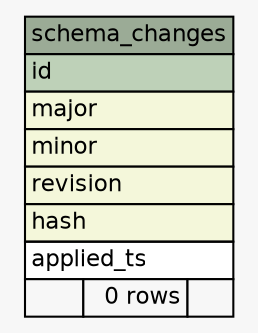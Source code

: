 // dot 2.26.3 on Linux 2.6.32-042stab090.5
// SchemaSpy rev 590
digraph "schema_changes" {
  graph [
    rankdir="RL"
    bgcolor="#f7f7f7"
    nodesep="0.18"
    ranksep="0.46"
    fontname="Helvetica"
    fontsize="11"
  ];
  node [
    fontname="Helvetica"
    fontsize="11"
    shape="plaintext"
  ];
  edge [
    arrowsize="0.8"
  ];
  "schema_changes" [
    label=<
    <TABLE BORDER="0" CELLBORDER="1" CELLSPACING="0" BGCOLOR="#ffffff">
      <TR><TD COLSPAN="3" BGCOLOR="#9bab96" ALIGN="CENTER">schema_changes</TD></TR>
      <TR><TD PORT="id" COLSPAN="3" BGCOLOR="#bed1b8" ALIGN="LEFT">id</TD></TR>
      <TR><TD PORT="major" COLSPAN="3" BGCOLOR="#f4f7da" ALIGN="LEFT">major</TD></TR>
      <TR><TD PORT="minor" COLSPAN="3" BGCOLOR="#f4f7da" ALIGN="LEFT">minor</TD></TR>
      <TR><TD PORT="revision" COLSPAN="3" BGCOLOR="#f4f7da" ALIGN="LEFT">revision</TD></TR>
      <TR><TD PORT="hash" COLSPAN="3" BGCOLOR="#f4f7da" ALIGN="LEFT">hash</TD></TR>
      <TR><TD PORT="applied_ts" COLSPAN="3" ALIGN="LEFT">applied_ts</TD></TR>
      <TR><TD ALIGN="LEFT" BGCOLOR="#f7f7f7">  </TD><TD ALIGN="RIGHT" BGCOLOR="#f7f7f7">0 rows</TD><TD ALIGN="RIGHT" BGCOLOR="#f7f7f7">  </TD></TR>
    </TABLE>>
    URL="tables/schema_changes.html"
    tooltip="schema_changes"
  ];
}
